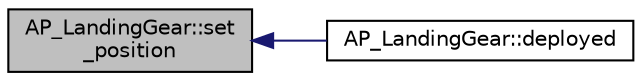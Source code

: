 digraph "AP_LandingGear::set_position"
{
 // INTERACTIVE_SVG=YES
  edge [fontname="Helvetica",fontsize="10",labelfontname="Helvetica",labelfontsize="10"];
  node [fontname="Helvetica",fontsize="10",shape=record];
  rankdir="LR";
  Node1 [label="AP_LandingGear::set\l_position",height=0.2,width=0.4,color="black", fillcolor="grey75", style="filled", fontcolor="black"];
  Node1 -> Node2 [dir="back",color="midnightblue",fontsize="10",style="solid",fontname="Helvetica"];
  Node2 [label="AP_LandingGear::deployed",height=0.2,width=0.4,color="black", fillcolor="white", style="filled",URL="$classAP__LandingGear.html#ac4a45709823eb4ef71c2fefbf7b4bb22",tooltip="returns true if the landing gear is deployed "];
}

